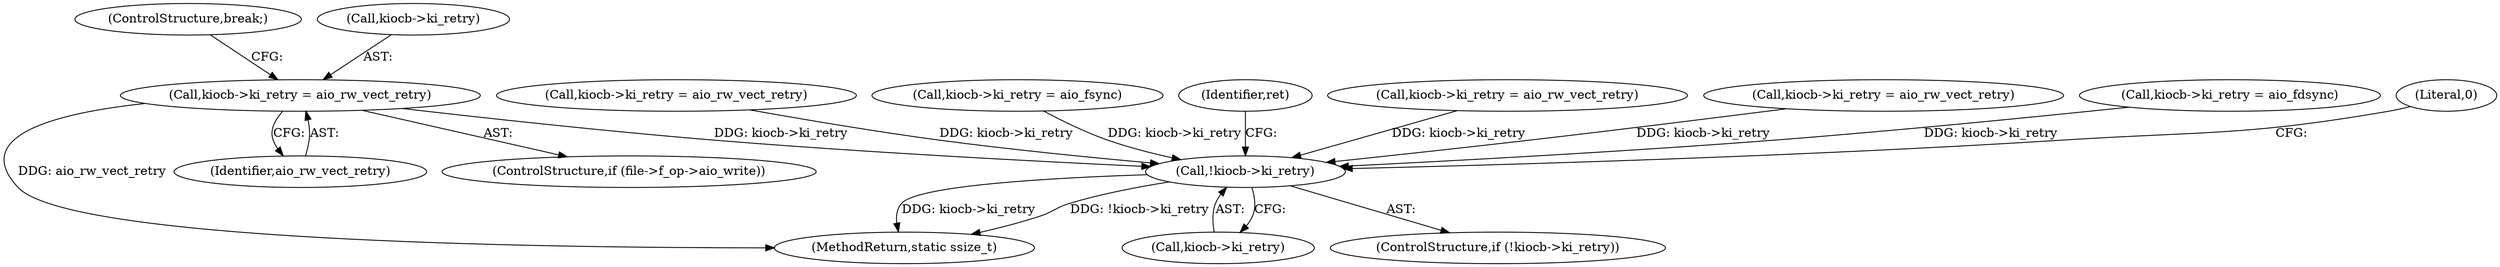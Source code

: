 digraph "0_linux_a70b52ec1aaeaf60f4739edb1b422827cb6f3893@pointer" {
"1000223" [label="(Call,kiocb->ki_retry = aio_rw_vect_retry)"];
"1000349" [label="(Call,!kiocb->ki_retry)"];
"1000228" [label="(ControlStructure,break;)"];
"1000262" [label="(Call,kiocb->ki_retry = aio_rw_vect_retry)"];
"1000168" [label="(Call,kiocb->ki_retry = aio_rw_vect_retry)"];
"1000350" [label="(Call,kiocb->ki_retry)"];
"1000318" [label="(Call,kiocb->ki_retry = aio_fdsync)"];
"1000357" [label="(MethodReturn,static ssize_t)"];
"1000356" [label="(Literal,0)"];
"1000301" [label="(Call,kiocb->ki_retry = aio_rw_vect_retry)"];
"1000349" [label="(Call,!kiocb->ki_retry)"];
"1000223" [label="(Call,kiocb->ki_retry = aio_rw_vect_retry)"];
"1000227" [label="(Identifier,aio_rw_vect_retry)"];
"1000217" [label="(ControlStructure,if (file->f_op->aio_write))"];
"1000224" [label="(Call,kiocb->ki_retry)"];
"1000335" [label="(Call,kiocb->ki_retry = aio_fsync)"];
"1000348" [label="(ControlStructure,if (!kiocb->ki_retry))"];
"1000354" [label="(Identifier,ret)"];
"1000223" -> "1000217"  [label="AST: "];
"1000223" -> "1000227"  [label="CFG: "];
"1000224" -> "1000223"  [label="AST: "];
"1000227" -> "1000223"  [label="AST: "];
"1000228" -> "1000223"  [label="CFG: "];
"1000223" -> "1000357"  [label="DDG: aio_rw_vect_retry"];
"1000223" -> "1000349"  [label="DDG: kiocb->ki_retry"];
"1000349" -> "1000348"  [label="AST: "];
"1000349" -> "1000350"  [label="CFG: "];
"1000350" -> "1000349"  [label="AST: "];
"1000354" -> "1000349"  [label="CFG: "];
"1000356" -> "1000349"  [label="CFG: "];
"1000349" -> "1000357"  [label="DDG: !kiocb->ki_retry"];
"1000349" -> "1000357"  [label="DDG: kiocb->ki_retry"];
"1000335" -> "1000349"  [label="DDG: kiocb->ki_retry"];
"1000168" -> "1000349"  [label="DDG: kiocb->ki_retry"];
"1000318" -> "1000349"  [label="DDG: kiocb->ki_retry"];
"1000262" -> "1000349"  [label="DDG: kiocb->ki_retry"];
"1000301" -> "1000349"  [label="DDG: kiocb->ki_retry"];
}
